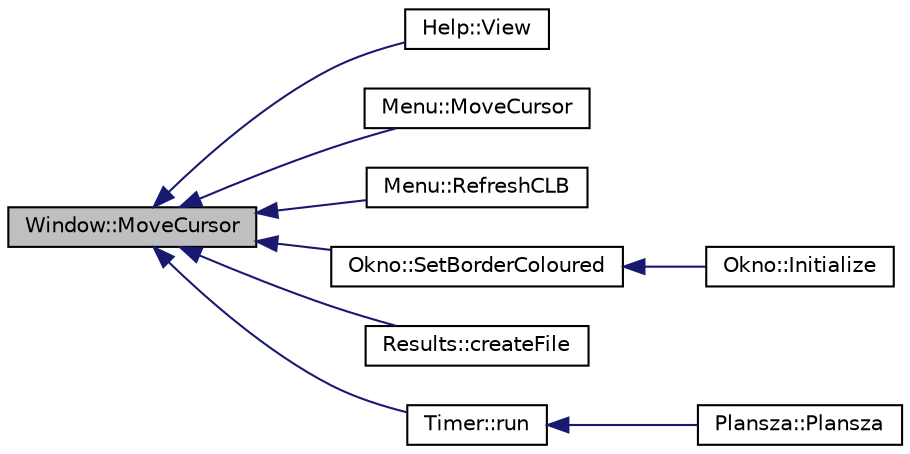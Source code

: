digraph "Window::MoveCursor"
{
  edge [fontname="Helvetica",fontsize="10",labelfontname="Helvetica",labelfontsize="10"];
  node [fontname="Helvetica",fontsize="10",shape=record];
  rankdir="LR";
  Node1 [label="Window::MoveCursor",height=0.2,width=0.4,color="black", fillcolor="grey75", style="filled", fontcolor="black"];
  Node1 -> Node2 [dir="back",color="midnightblue",fontsize="10",style="solid"];
  Node2 [label="Help::View",height=0.2,width=0.4,color="black", fillcolor="white", style="filled",URL="$class_help.html#ac985b795e504eec0e66a2d64ea380f33",tooltip="Funkcja wyswietlajaca tekst pomocy. "];
  Node1 -> Node3 [dir="back",color="midnightblue",fontsize="10",style="solid"];
  Node3 [label="Menu::MoveCursor",height=0.2,width=0.4,color="black", fillcolor="white", style="filled",URL="$class_menu.html#a882bc77032049522a968ebb959060951",tooltip="Funkcja zajmujaca sie przesuwaniem po Menu kursora. "];
  Node1 -> Node4 [dir="back",color="midnightblue",fontsize="10",style="solid"];
  Node4 [label="Menu::RefreshCLB",height=0.2,width=0.4,color="black", fillcolor="white", style="filled",URL="$class_menu.html#a1166aeaa1849a13d80291ea0a734415f",tooltip="Funkcja odswierzajaca wyswietlana liczbe kolumn wierszy i bomb. "];
  Node1 -> Node5 [dir="back",color="midnightblue",fontsize="10",style="solid"];
  Node5 [label="Okno::SetBorderColoured",height=0.2,width=0.4,color="black", fillcolor="white", style="filled",URL="$class_okno.html#a3ec5330f3b091006670cac8e2b12442e",tooltip="Ustawia obramowanie dla wskazanego okna. "];
  Node5 -> Node6 [dir="back",color="midnightblue",fontsize="10",style="solid"];
  Node6 [label="Okno::Initialize",height=0.2,width=0.4,color="black", fillcolor="white", style="filled",URL="$class_okno.html#a48a5b9af8dbf76e60be2e5d464f62d1e",tooltip="Funkcja inicjalizuje wiele potrzebnych zmienych. "];
  Node1 -> Node7 [dir="back",color="midnightblue",fontsize="10",style="solid"];
  Node7 [label="Results::createFile",height=0.2,width=0.4,color="black", fillcolor="white", style="filled",URL="$class_results.html#a524b63b8928aa4a85fb29b89197b4134",tooltip="Funkcja odpowiadajaca za tworzenie pliku. "];
  Node1 -> Node8 [dir="back",color="midnightblue",fontsize="10",style="solid"];
  Node8 [label="Timer::run",height=0.2,width=0.4,color="black", fillcolor="white", style="filled",URL="$class_timer.html#a1323444ebd7f2c1407518a03a193b5f4",tooltip="Funkcja uruchamiana przez drugi watek w Plansza. "];
  Node8 -> Node9 [dir="back",color="midnightblue",fontsize="10",style="solid"];
  Node9 [label="Plansza::Plansza",height=0.2,width=0.4,color="black", fillcolor="white", style="filled",URL="$class_plansza.html#a526fcce132482d87bd11cfbd3252671b",tooltip="Konstruktor klasy Plansza. "];
}
